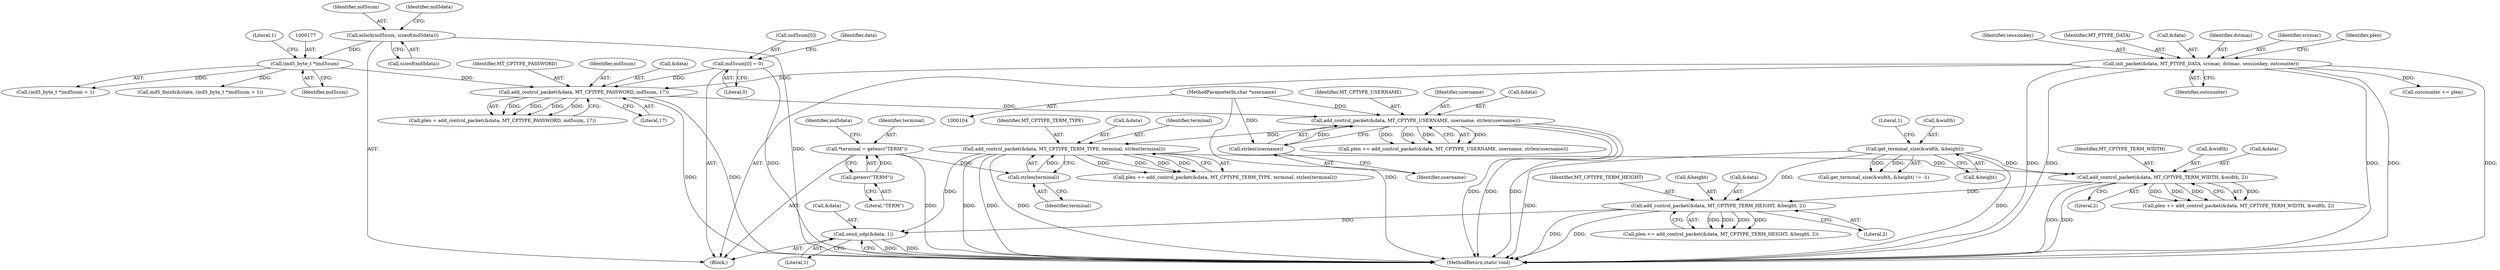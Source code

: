 digraph "0_MAC-Telnet_b69d11727d4f0f8cf719c79e3fb700f55ca03e9a_0@API" {
"1000260" [label="(Call,send_udp(&data, 1))"];
"1000250" [label="(Call,add_control_packet(&data, MT_CPTYPE_TERM_HEIGHT, &height, 2))"];
"1000241" [label="(Call,add_control_packet(&data, MT_CPTYPE_TERM_WIDTH, &width, 2))"];
"1000212" [label="(Call,add_control_packet(&data, MT_CPTYPE_TERM_TYPE, terminal, strlen(terminal)))"];
"1000203" [label="(Call,add_control_packet(&data, MT_CPTYPE_USERNAME, username, strlen(username)))"];
"1000195" [label="(Call,add_control_packet(&data, MT_CPTYPE_PASSWORD, md5sum, 17))"];
"1000185" [label="(Call,init_packet(&data, MT_PTYPE_DATA, srcmac, dstmac, sessionkey, outcounter))"];
"1000176" [label="(Call,(md5_byte_t *)md5sum)"];
"1000130" [label="(Call,mlock(md5sum, sizeof(md5data)))"];
"1000180" [label="(Call,md5sum[0] = 0)"];
"1000208" [label="(Call,strlen(username))"];
"1000105" [label="(MethodParameterIn,char *username)"];
"1000217" [label="(Call,strlen(terminal))"];
"1000118" [label="(Call,*terminal = getenv(\"TERM\"))"];
"1000120" [label="(Call,getenv(\"TERM\"))"];
"1000223" [label="(Call,get_terminal_size(&width, &height))"];
"1000210" [label="(Call,plen += add_control_packet(&data, MT_CPTYPE_TERM_TYPE, terminal, strlen(terminal)))"];
"1000251" [label="(Call,&data)"];
"1000242" [label="(Call,&data)"];
"1000201" [label="(Call,plen += add_control_packet(&data, MT_CPTYPE_USERNAME, username, strlen(username)))"];
"1000208" [label="(Call,strlen(username))"];
"1000105" [label="(MethodParameterIn,char *username)"];
"1000200" [label="(Literal,17)"];
"1000185" [label="(Call,init_packet(&data, MT_PTYPE_DATA, srcmac, dstmac, sessionkey, outcounter))"];
"1000179" [label="(Literal,1)"];
"1000181" [label="(Call,md5sum[0])"];
"1000224" [label="(Call,&width)"];
"1000178" [label="(Identifier,md5sum)"];
"1000131" [label="(Identifier,md5sum)"];
"1000184" [label="(Literal,0)"];
"1000264" [label="(MethodReturn,static void)"];
"1000107" [label="(Block,)"];
"1000118" [label="(Call,*terminal = getenv(\"TERM\"))"];
"1000218" [label="(Identifier,terminal)"];
"1000127" [label="(Identifier,md5data)"];
"1000222" [label="(Call,get_terminal_size(&width, &height) != -1)"];
"1000244" [label="(Identifier,MT_CPTYPE_TERM_WIDTH)"];
"1000256" [label="(Literal,2)"];
"1000223" [label="(Call,get_terminal_size(&width, &height))"];
"1000261" [label="(Call,&data)"];
"1000213" [label="(Call,&data)"];
"1000191" [label="(Identifier,sessionkey)"];
"1000188" [label="(Identifier,MT_PTYPE_DATA)"];
"1000206" [label="(Identifier,MT_CPTYPE_USERNAME)"];
"1000207" [label="(Identifier,username)"];
"1000180" [label="(Call,md5sum[0] = 0)"];
"1000186" [label="(Call,&data)"];
"1000190" [label="(Identifier,dstmac)"];
"1000187" [label="(Identifier,data)"];
"1000204" [label="(Call,&data)"];
"1000216" [label="(Identifier,terminal)"];
"1000119" [label="(Identifier,terminal)"];
"1000199" [label="(Identifier,md5sum)"];
"1000130" [label="(Call,mlock(md5sum, sizeof(md5data)))"];
"1000176" [label="(Call,(md5_byte_t *)md5sum)"];
"1000248" [label="(Call,plen += add_control_packet(&data, MT_CPTYPE_TERM_HEIGHT, &height, 2))"];
"1000172" [label="(Call,md5_finish(&state, (md5_byte_t *)md5sum + 1))"];
"1000260" [label="(Call,send_udp(&data, 1))"];
"1000229" [label="(Literal,1)"];
"1000253" [label="(Identifier,MT_CPTYPE_TERM_HEIGHT)"];
"1000203" [label="(Call,add_control_packet(&data, MT_CPTYPE_USERNAME, username, strlen(username)))"];
"1000209" [label="(Identifier,username)"];
"1000226" [label="(Call,&height)"];
"1000193" [label="(Call,plen = add_control_packet(&data, MT_CPTYPE_PASSWORD, md5sum, 17))"];
"1000254" [label="(Call,&height)"];
"1000241" [label="(Call,add_control_packet(&data, MT_CPTYPE_TERM_WIDTH, &width, 2))"];
"1000215" [label="(Identifier,MT_CPTYPE_TERM_TYPE)"];
"1000245" [label="(Call,&width)"];
"1000247" [label="(Literal,2)"];
"1000212" [label="(Call,add_control_packet(&data, MT_CPTYPE_TERM_TYPE, terminal, strlen(terminal)))"];
"1000196" [label="(Call,&data)"];
"1000192" [label="(Identifier,outcounter)"];
"1000263" [label="(Literal,1)"];
"1000195" [label="(Call,add_control_packet(&data, MT_CPTYPE_PASSWORD, md5sum, 17))"];
"1000175" [label="(Call,(md5_byte_t *)md5sum + 1)"];
"1000189" [label="(Identifier,srcmac)"];
"1000132" [label="(Call,sizeof(md5data))"];
"1000217" [label="(Call,strlen(terminal))"];
"1000198" [label="(Identifier,MT_CPTYPE_PASSWORD)"];
"1000194" [label="(Identifier,plen)"];
"1000257" [label="(Call,outcounter += plen)"];
"1000121" [label="(Literal,\"TERM\")"];
"1000239" [label="(Call,plen += add_control_packet(&data, MT_CPTYPE_TERM_WIDTH, &width, 2))"];
"1000250" [label="(Call,add_control_packet(&data, MT_CPTYPE_TERM_HEIGHT, &height, 2))"];
"1000136" [label="(Identifier,md5data)"];
"1000120" [label="(Call,getenv(\"TERM\"))"];
"1000260" -> "1000107"  [label="AST: "];
"1000260" -> "1000263"  [label="CFG: "];
"1000261" -> "1000260"  [label="AST: "];
"1000263" -> "1000260"  [label="AST: "];
"1000264" -> "1000260"  [label="CFG: "];
"1000260" -> "1000264"  [label="DDG: "];
"1000260" -> "1000264"  [label="DDG: "];
"1000250" -> "1000260"  [label="DDG: "];
"1000212" -> "1000260"  [label="DDG: "];
"1000250" -> "1000248"  [label="AST: "];
"1000250" -> "1000256"  [label="CFG: "];
"1000251" -> "1000250"  [label="AST: "];
"1000253" -> "1000250"  [label="AST: "];
"1000254" -> "1000250"  [label="AST: "];
"1000256" -> "1000250"  [label="AST: "];
"1000248" -> "1000250"  [label="CFG: "];
"1000250" -> "1000264"  [label="DDG: "];
"1000250" -> "1000264"  [label="DDG: "];
"1000250" -> "1000248"  [label="DDG: "];
"1000250" -> "1000248"  [label="DDG: "];
"1000250" -> "1000248"  [label="DDG: "];
"1000250" -> "1000248"  [label="DDG: "];
"1000241" -> "1000250"  [label="DDG: "];
"1000223" -> "1000250"  [label="DDG: "];
"1000241" -> "1000239"  [label="AST: "];
"1000241" -> "1000247"  [label="CFG: "];
"1000242" -> "1000241"  [label="AST: "];
"1000244" -> "1000241"  [label="AST: "];
"1000245" -> "1000241"  [label="AST: "];
"1000247" -> "1000241"  [label="AST: "];
"1000239" -> "1000241"  [label="CFG: "];
"1000241" -> "1000264"  [label="DDG: "];
"1000241" -> "1000264"  [label="DDG: "];
"1000241" -> "1000239"  [label="DDG: "];
"1000241" -> "1000239"  [label="DDG: "];
"1000241" -> "1000239"  [label="DDG: "];
"1000241" -> "1000239"  [label="DDG: "];
"1000212" -> "1000241"  [label="DDG: "];
"1000223" -> "1000241"  [label="DDG: "];
"1000212" -> "1000210"  [label="AST: "];
"1000212" -> "1000217"  [label="CFG: "];
"1000213" -> "1000212"  [label="AST: "];
"1000215" -> "1000212"  [label="AST: "];
"1000216" -> "1000212"  [label="AST: "];
"1000217" -> "1000212"  [label="AST: "];
"1000210" -> "1000212"  [label="CFG: "];
"1000212" -> "1000264"  [label="DDG: "];
"1000212" -> "1000264"  [label="DDG: "];
"1000212" -> "1000264"  [label="DDG: "];
"1000212" -> "1000210"  [label="DDG: "];
"1000212" -> "1000210"  [label="DDG: "];
"1000212" -> "1000210"  [label="DDG: "];
"1000212" -> "1000210"  [label="DDG: "];
"1000203" -> "1000212"  [label="DDG: "];
"1000217" -> "1000212"  [label="DDG: "];
"1000203" -> "1000201"  [label="AST: "];
"1000203" -> "1000208"  [label="CFG: "];
"1000204" -> "1000203"  [label="AST: "];
"1000206" -> "1000203"  [label="AST: "];
"1000207" -> "1000203"  [label="AST: "];
"1000208" -> "1000203"  [label="AST: "];
"1000201" -> "1000203"  [label="CFG: "];
"1000203" -> "1000264"  [label="DDG: "];
"1000203" -> "1000264"  [label="DDG: "];
"1000203" -> "1000264"  [label="DDG: "];
"1000203" -> "1000201"  [label="DDG: "];
"1000203" -> "1000201"  [label="DDG: "];
"1000203" -> "1000201"  [label="DDG: "];
"1000203" -> "1000201"  [label="DDG: "];
"1000195" -> "1000203"  [label="DDG: "];
"1000208" -> "1000203"  [label="DDG: "];
"1000105" -> "1000203"  [label="DDG: "];
"1000195" -> "1000193"  [label="AST: "];
"1000195" -> "1000200"  [label="CFG: "];
"1000196" -> "1000195"  [label="AST: "];
"1000198" -> "1000195"  [label="AST: "];
"1000199" -> "1000195"  [label="AST: "];
"1000200" -> "1000195"  [label="AST: "];
"1000193" -> "1000195"  [label="CFG: "];
"1000195" -> "1000264"  [label="DDG: "];
"1000195" -> "1000264"  [label="DDG: "];
"1000195" -> "1000193"  [label="DDG: "];
"1000195" -> "1000193"  [label="DDG: "];
"1000195" -> "1000193"  [label="DDG: "];
"1000195" -> "1000193"  [label="DDG: "];
"1000185" -> "1000195"  [label="DDG: "];
"1000176" -> "1000195"  [label="DDG: "];
"1000180" -> "1000195"  [label="DDG: "];
"1000185" -> "1000107"  [label="AST: "];
"1000185" -> "1000192"  [label="CFG: "];
"1000186" -> "1000185"  [label="AST: "];
"1000188" -> "1000185"  [label="AST: "];
"1000189" -> "1000185"  [label="AST: "];
"1000190" -> "1000185"  [label="AST: "];
"1000191" -> "1000185"  [label="AST: "];
"1000192" -> "1000185"  [label="AST: "];
"1000194" -> "1000185"  [label="CFG: "];
"1000185" -> "1000264"  [label="DDG: "];
"1000185" -> "1000264"  [label="DDG: "];
"1000185" -> "1000264"  [label="DDG: "];
"1000185" -> "1000264"  [label="DDG: "];
"1000185" -> "1000264"  [label="DDG: "];
"1000185" -> "1000257"  [label="DDG: "];
"1000176" -> "1000175"  [label="AST: "];
"1000176" -> "1000178"  [label="CFG: "];
"1000177" -> "1000176"  [label="AST: "];
"1000178" -> "1000176"  [label="AST: "];
"1000179" -> "1000176"  [label="CFG: "];
"1000176" -> "1000172"  [label="DDG: "];
"1000176" -> "1000175"  [label="DDG: "];
"1000130" -> "1000176"  [label="DDG: "];
"1000130" -> "1000107"  [label="AST: "];
"1000130" -> "1000132"  [label="CFG: "];
"1000131" -> "1000130"  [label="AST: "];
"1000132" -> "1000130"  [label="AST: "];
"1000136" -> "1000130"  [label="CFG: "];
"1000130" -> "1000264"  [label="DDG: "];
"1000180" -> "1000107"  [label="AST: "];
"1000180" -> "1000184"  [label="CFG: "];
"1000181" -> "1000180"  [label="AST: "];
"1000184" -> "1000180"  [label="AST: "];
"1000187" -> "1000180"  [label="CFG: "];
"1000180" -> "1000264"  [label="DDG: "];
"1000208" -> "1000209"  [label="CFG: "];
"1000209" -> "1000208"  [label="AST: "];
"1000105" -> "1000208"  [label="DDG: "];
"1000105" -> "1000104"  [label="AST: "];
"1000105" -> "1000264"  [label="DDG: "];
"1000217" -> "1000218"  [label="CFG: "];
"1000218" -> "1000217"  [label="AST: "];
"1000118" -> "1000217"  [label="DDG: "];
"1000118" -> "1000107"  [label="AST: "];
"1000118" -> "1000120"  [label="CFG: "];
"1000119" -> "1000118"  [label="AST: "];
"1000120" -> "1000118"  [label="AST: "];
"1000127" -> "1000118"  [label="CFG: "];
"1000118" -> "1000264"  [label="DDG: "];
"1000120" -> "1000118"  [label="DDG: "];
"1000120" -> "1000121"  [label="CFG: "];
"1000121" -> "1000120"  [label="AST: "];
"1000223" -> "1000222"  [label="AST: "];
"1000223" -> "1000226"  [label="CFG: "];
"1000224" -> "1000223"  [label="AST: "];
"1000226" -> "1000223"  [label="AST: "];
"1000229" -> "1000223"  [label="CFG: "];
"1000223" -> "1000264"  [label="DDG: "];
"1000223" -> "1000264"  [label="DDG: "];
"1000223" -> "1000222"  [label="DDG: "];
"1000223" -> "1000222"  [label="DDG: "];
}
